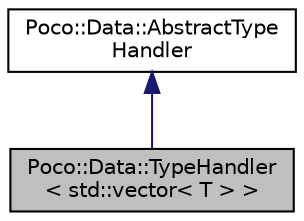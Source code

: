 digraph "Poco::Data::TypeHandler&lt; std::vector&lt; T &gt; &gt;"
{
 // LATEX_PDF_SIZE
  edge [fontname="Helvetica",fontsize="10",labelfontname="Helvetica",labelfontsize="10"];
  node [fontname="Helvetica",fontsize="10",shape=record];
  Node1 [label="Poco::Data::TypeHandler\l\< std::vector\< T \> \>",height=0.2,width=0.4,color="black", fillcolor="grey75", style="filled", fontcolor="black",tooltip="Specialization of type handler for std::vector."];
  Node2 -> Node1 [dir="back",color="midnightblue",fontsize="10",style="solid"];
  Node2 [label="Poco::Data::AbstractType\lHandler",height=0.2,width=0.4,color="black", fillcolor="white", style="filled",URL="$classPoco_1_1Data_1_1AbstractTypeHandler.html",tooltip=" "];
}
